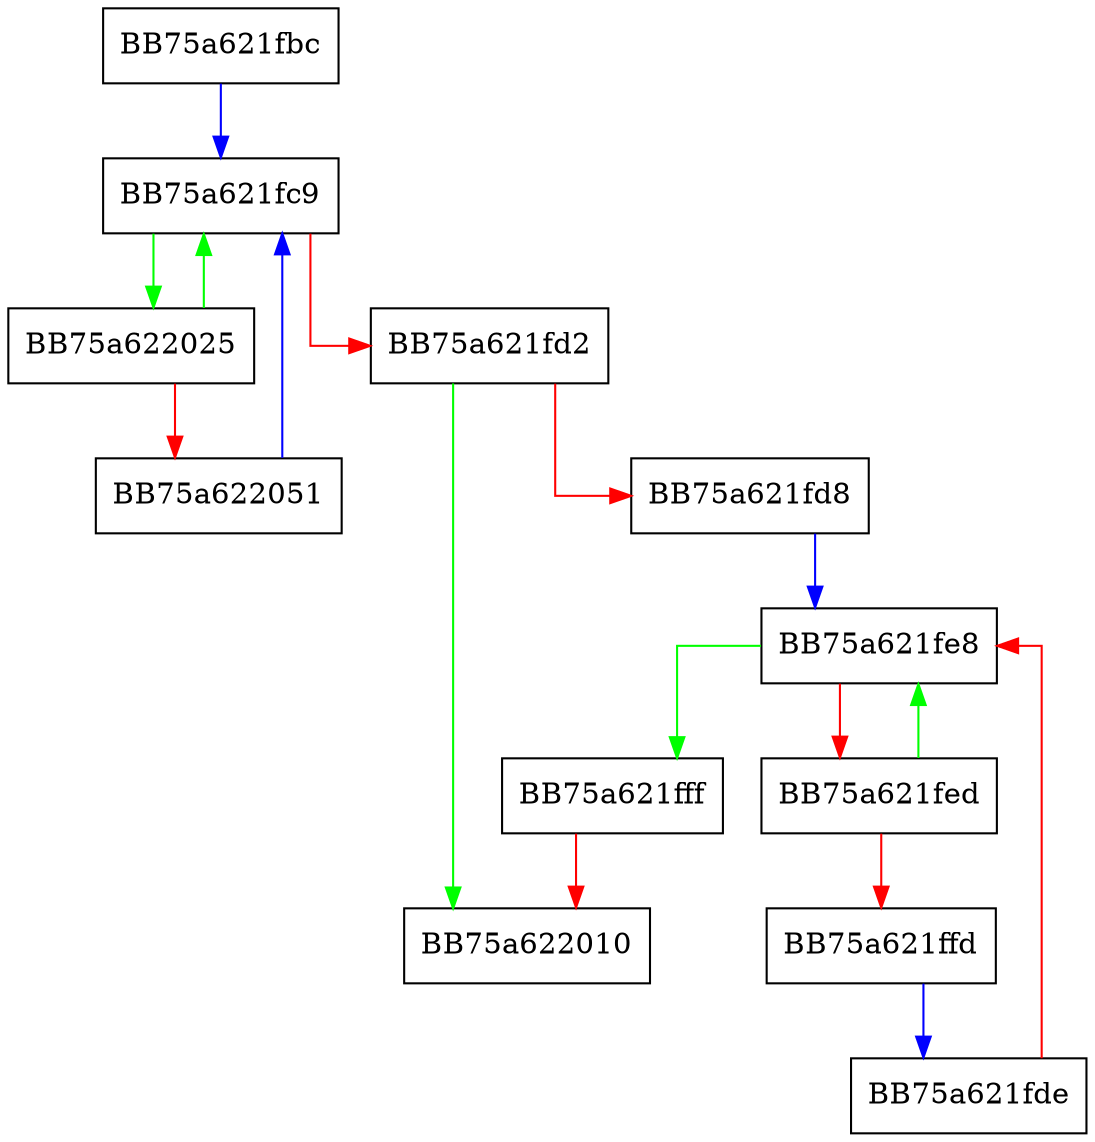 digraph _Tidy {
  node [shape="box"];
  graph [splines=ortho];
  BB75a621fbc -> BB75a621fc9 [color="blue"];
  BB75a621fc9 -> BB75a622025 [color="green"];
  BB75a621fc9 -> BB75a621fd2 [color="red"];
  BB75a621fd2 -> BB75a622010 [color="green"];
  BB75a621fd2 -> BB75a621fd8 [color="red"];
  BB75a621fd8 -> BB75a621fe8 [color="blue"];
  BB75a621fde -> BB75a621fe8 [color="red"];
  BB75a621fe8 -> BB75a621fff [color="green"];
  BB75a621fe8 -> BB75a621fed [color="red"];
  BB75a621fed -> BB75a621fe8 [color="green"];
  BB75a621fed -> BB75a621ffd [color="red"];
  BB75a621ffd -> BB75a621fde [color="blue"];
  BB75a621fff -> BB75a622010 [color="red"];
  BB75a622025 -> BB75a621fc9 [color="green"];
  BB75a622025 -> BB75a622051 [color="red"];
  BB75a622051 -> BB75a621fc9 [color="blue"];
}